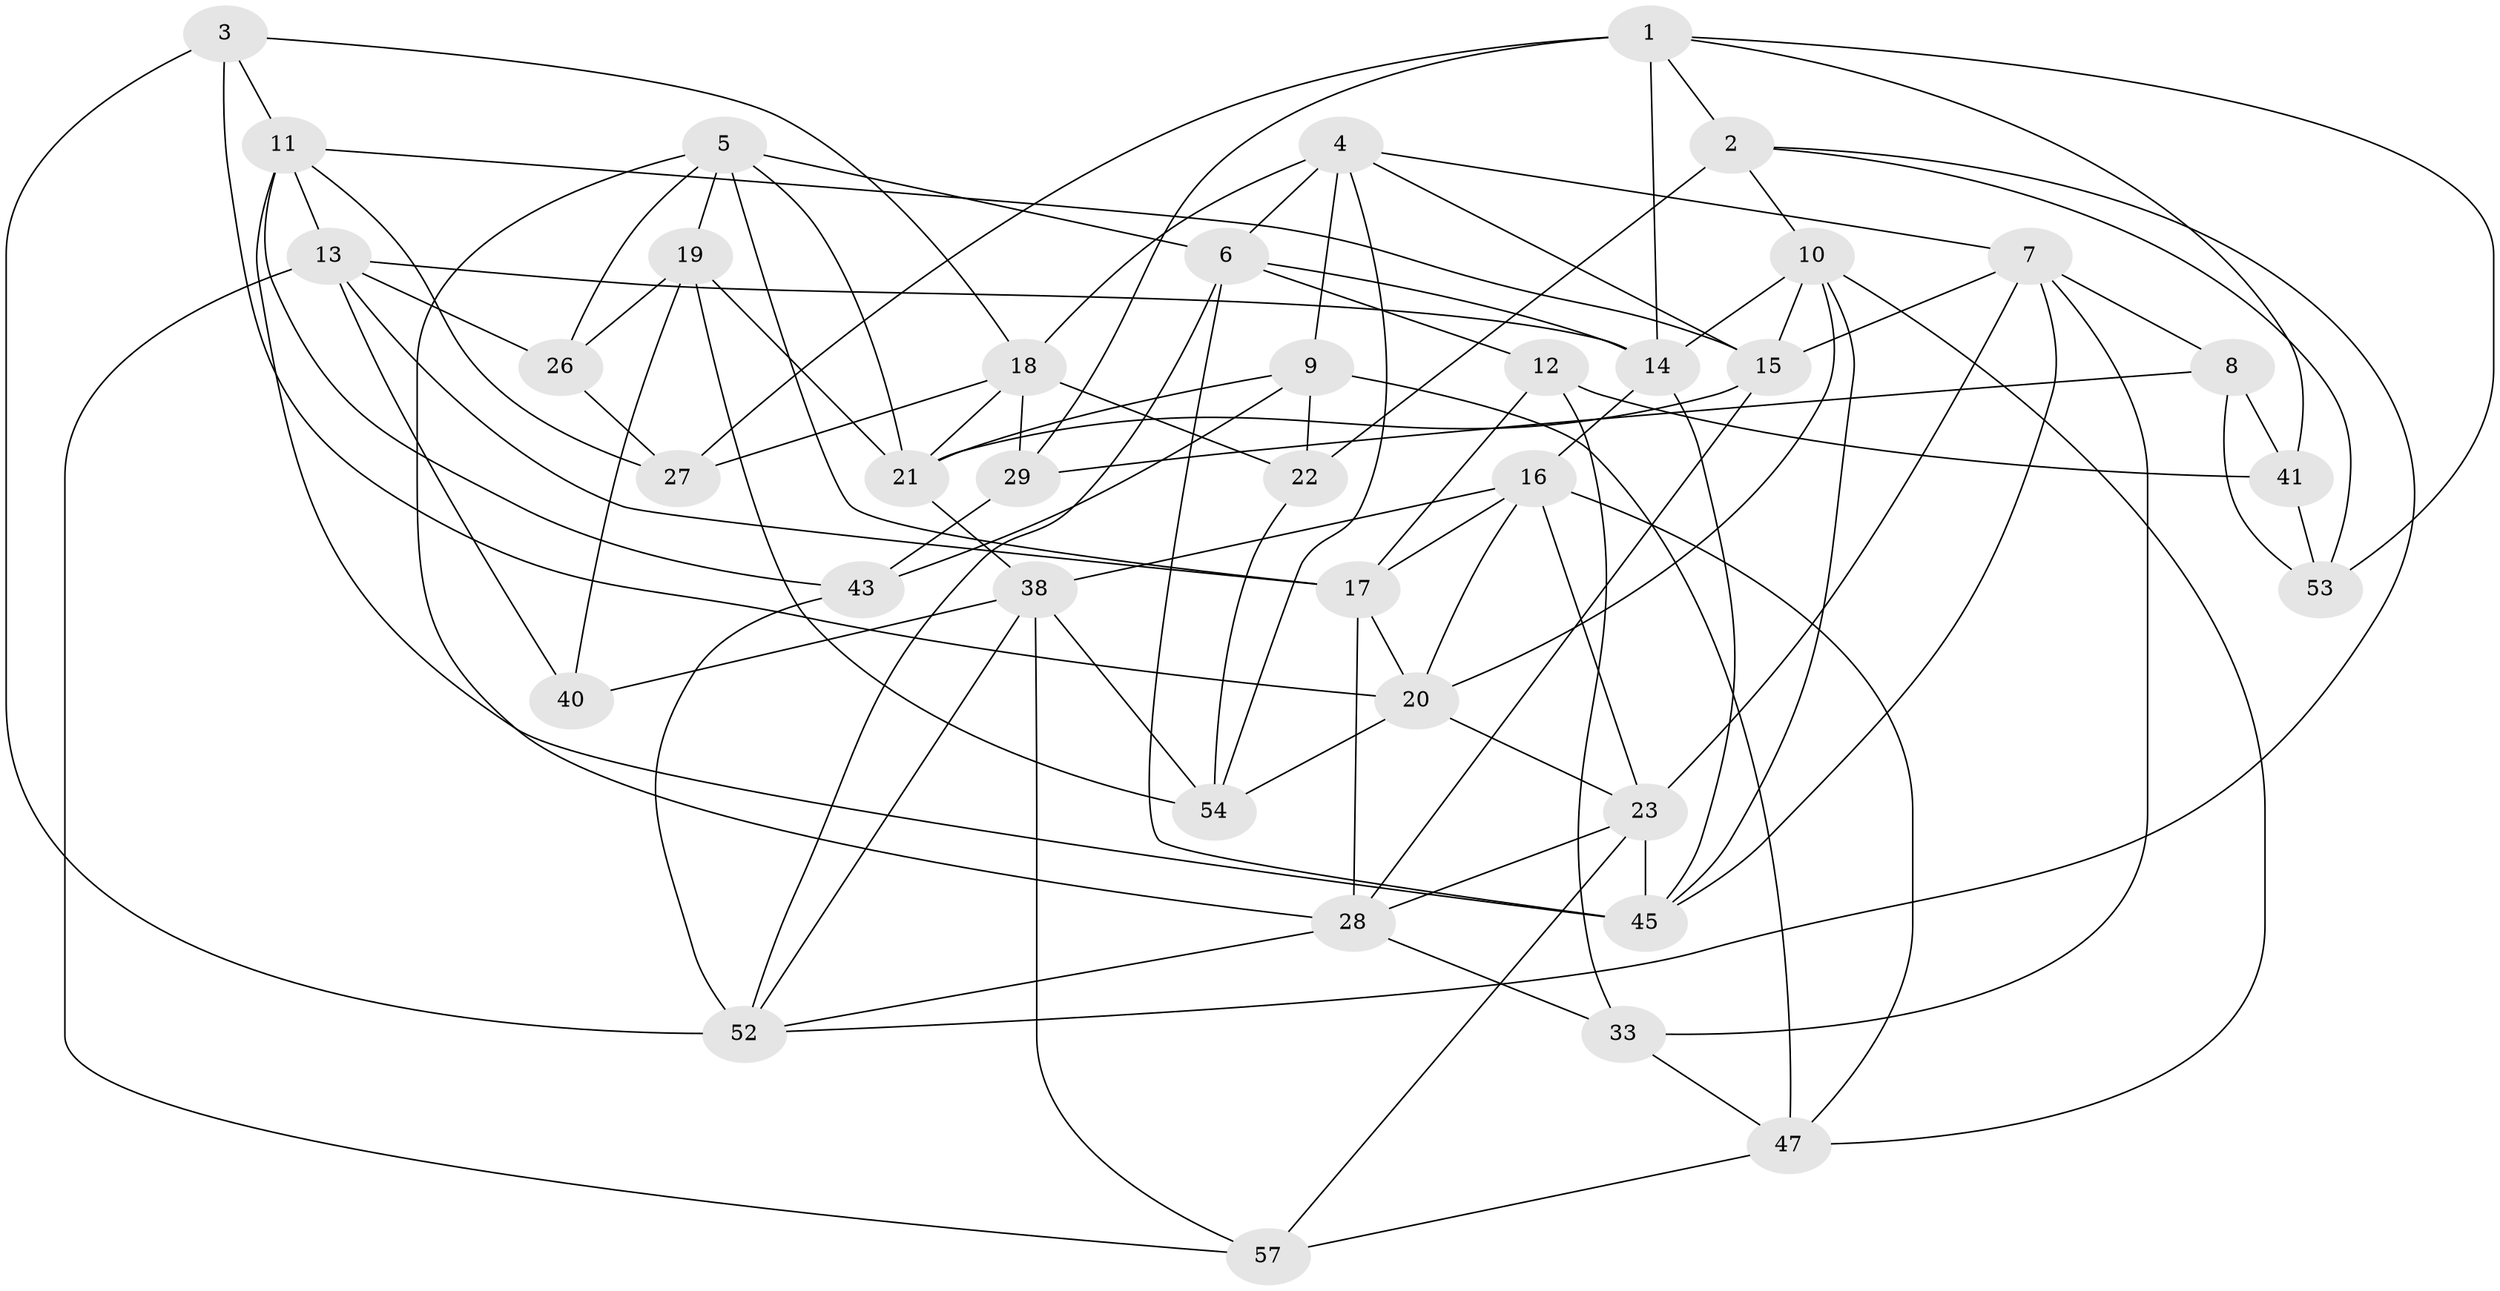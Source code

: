 // Generated by graph-tools (version 1.1) at 2025/24/03/03/25 07:24:28]
// undirected, 38 vertices, 98 edges
graph export_dot {
graph [start="1"]
  node [color=gray90,style=filled];
  1 [super="+37"];
  2 [super="+32"];
  3;
  4 [super="+34"];
  5 [super="+59"];
  6 [super="+64"];
  7 [super="+44"];
  8;
  9 [super="+60"];
  10 [super="+35"];
  11 [super="+24"];
  12;
  13 [super="+55"];
  14 [super="+62"];
  15 [super="+25"];
  16 [super="+58"];
  17 [super="+48"];
  18 [super="+42"];
  19 [super="+31"];
  20 [super="+36"];
  21 [super="+49"];
  22 [super="+46"];
  23 [super="+30"];
  26;
  27;
  28 [super="+63"];
  29;
  33;
  38 [super="+39"];
  40;
  41;
  43;
  45 [super="+50"];
  47 [super="+51"];
  52 [super="+56"];
  53;
  54 [super="+61"];
  57;
  1 -- 27;
  1 -- 53;
  1 -- 29;
  1 -- 41;
  1 -- 14;
  1 -- 2;
  2 -- 10;
  2 -- 22 [weight=2];
  2 -- 52;
  2 -- 53;
  3 -- 52;
  3 -- 11;
  3 -- 18;
  3 -- 20;
  4 -- 7;
  4 -- 18;
  4 -- 9;
  4 -- 54;
  4 -- 6;
  4 -- 15;
  5 -- 6;
  5 -- 17;
  5 -- 28;
  5 -- 26;
  5 -- 19;
  5 -- 21;
  6 -- 12;
  6 -- 14;
  6 -- 52;
  6 -- 45;
  7 -- 33;
  7 -- 8;
  7 -- 23;
  7 -- 45;
  7 -- 15;
  8 -- 53;
  8 -- 29;
  8 -- 41;
  9 -- 43;
  9 -- 22;
  9 -- 47 [weight=2];
  9 -- 21;
  10 -- 20;
  10 -- 45;
  10 -- 47;
  10 -- 14;
  10 -- 15;
  11 -- 27;
  11 -- 15;
  11 -- 13;
  11 -- 43;
  11 -- 45;
  12 -- 33;
  12 -- 41;
  12 -- 17;
  13 -- 26;
  13 -- 17;
  13 -- 57;
  13 -- 40;
  13 -- 14;
  14 -- 45;
  14 -- 16;
  15 -- 28;
  15 -- 21;
  16 -- 38;
  16 -- 23;
  16 -- 47;
  16 -- 20;
  16 -- 17;
  17 -- 20;
  17 -- 28;
  18 -- 21;
  18 -- 29;
  18 -- 27;
  18 -- 22;
  19 -- 40 [weight=2];
  19 -- 26;
  19 -- 54;
  19 -- 21;
  20 -- 23;
  20 -- 54;
  21 -- 38;
  22 -- 54 [weight=2];
  23 -- 57;
  23 -- 28;
  23 -- 45;
  26 -- 27;
  28 -- 33;
  28 -- 52;
  29 -- 43;
  33 -- 47;
  38 -- 54;
  38 -- 40;
  38 -- 57;
  38 -- 52;
  41 -- 53;
  43 -- 52;
  47 -- 57;
}
